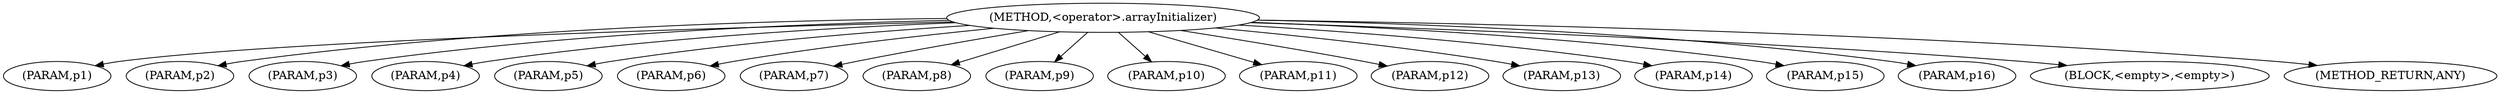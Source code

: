 digraph "&lt;operator&gt;.arrayInitializer" {  
"445" [label = <(METHOD,&lt;operator&gt;.arrayInitializer)> ]
"446" [label = <(PARAM,p1)> ]
"447" [label = <(PARAM,p2)> ]
"448" [label = <(PARAM,p3)> ]
"449" [label = <(PARAM,p4)> ]
"450" [label = <(PARAM,p5)> ]
"451" [label = <(PARAM,p6)> ]
"452" [label = <(PARAM,p7)> ]
"453" [label = <(PARAM,p8)> ]
"454" [label = <(PARAM,p9)> ]
"455" [label = <(PARAM,p10)> ]
"456" [label = <(PARAM,p11)> ]
"457" [label = <(PARAM,p12)> ]
"458" [label = <(PARAM,p13)> ]
"459" [label = <(PARAM,p14)> ]
"460" [label = <(PARAM,p15)> ]
"461" [label = <(PARAM,p16)> ]
"462" [label = <(BLOCK,&lt;empty&gt;,&lt;empty&gt;)> ]
"463" [label = <(METHOD_RETURN,ANY)> ]
  "445" -> "446" 
  "445" -> "462" 
  "445" -> "447" 
  "445" -> "463" 
  "445" -> "448" 
  "445" -> "449" 
  "445" -> "450" 
  "445" -> "451" 
  "445" -> "452" 
  "445" -> "453" 
  "445" -> "454" 
  "445" -> "455" 
  "445" -> "456" 
  "445" -> "457" 
  "445" -> "458" 
  "445" -> "459" 
  "445" -> "460" 
  "445" -> "461" 
}

